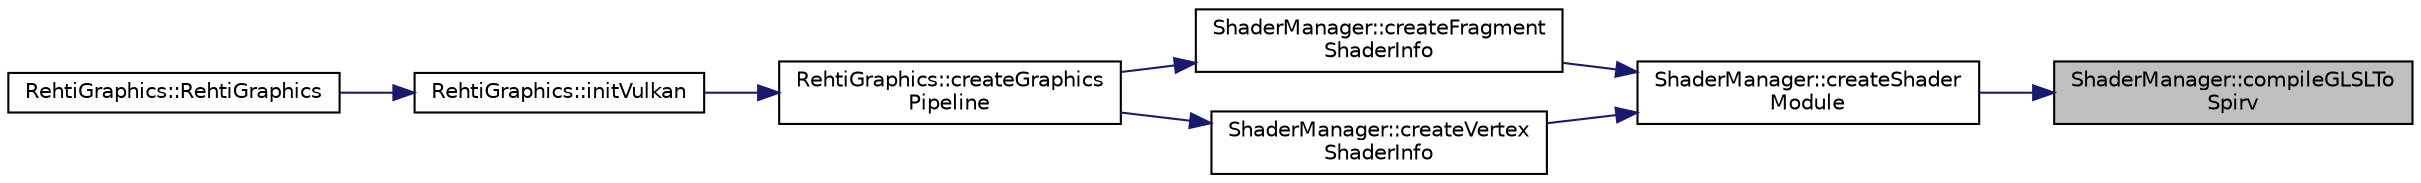 digraph "ShaderManager::compileGLSLToSpirv"
{
 // LATEX_PDF_SIZE
  edge [fontname="Helvetica",fontsize="10",labelfontname="Helvetica",labelfontsize="10"];
  node [fontname="Helvetica",fontsize="10",shape=record];
  rankdir="RL";
  Node1 [label="ShaderManager::compileGLSLTo\lSpirv",height=0.2,width=0.4,color="black", fillcolor="grey75", style="filled", fontcolor="black",tooltip="Compiles a given GLSL code to SPIRV."];
  Node1 -> Node2 [dir="back",color="midnightblue",fontsize="10",style="solid",fontname="Helvetica"];
  Node2 [label="ShaderManager::createShader\lModule",height=0.2,width=0.4,color="black", fillcolor="white", style="filled",URL="$namespaceShaderManager.html#a72cac2147eeeaa5b2d4e8981579e3689",tooltip="Creates a shader module from a file."];
  Node2 -> Node3 [dir="back",color="midnightblue",fontsize="10",style="solid",fontname="Helvetica"];
  Node3 [label="ShaderManager::createFragment\lShaderInfo",height=0.2,width=0.4,color="black", fillcolor="white", style="filled",URL="$namespaceShaderManager.html#abfd9bcbabdfe3ea9c2341eff7fbb23e4",tooltip="Creates a fragment shader info to be used in pipeline creation."];
  Node3 -> Node4 [dir="back",color="midnightblue",fontsize="10",style="solid",fontname="Helvetica"];
  Node4 [label="RehtiGraphics::createGraphics\lPipeline",height=0.2,width=0.4,color="black", fillcolor="white", style="filled",URL="$classRehtiGraphics.html#ac307d6b1b052e5e07374056e833e01de",tooltip="Creates the graphics pipeline."];
  Node4 -> Node5 [dir="back",color="midnightblue",fontsize="10",style="solid",fontname="Helvetica"];
  Node5 [label="RehtiGraphics::initVulkan",height=0.2,width=0.4,color="black", fillcolor="white", style="filled",URL="$classRehtiGraphics.html#ae16a48c5465c048b9ca5c253506d25b3",tooltip="Initializes vulkan instance."];
  Node5 -> Node6 [dir="back",color="midnightblue",fontsize="10",style="solid",fontname="Helvetica"];
  Node6 [label="RehtiGraphics::RehtiGraphics",height=0.2,width=0.4,color="black", fillcolor="white", style="filled",URL="$classRehtiGraphics.html#add3c915e8b78854eaeacb0fc075f4469",tooltip="Initializes the graphics backend."];
  Node2 -> Node7 [dir="back",color="midnightblue",fontsize="10",style="solid",fontname="Helvetica"];
  Node7 [label="ShaderManager::createVertex\lShaderInfo",height=0.2,width=0.4,color="black", fillcolor="white", style="filled",URL="$namespaceShaderManager.html#ab64875c63a588c002e5f9f6b11faee1a",tooltip="Creates a vertex shader info to be used in pipeline creation."];
  Node7 -> Node4 [dir="back",color="midnightblue",fontsize="10",style="solid",fontname="Helvetica"];
}
